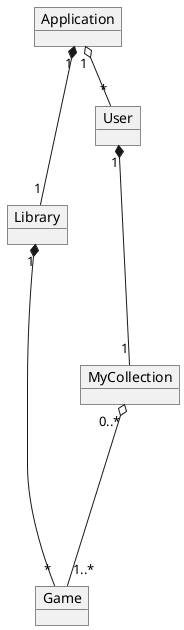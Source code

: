 @startuml 'Domæne model US1+2'
'Alt+D = preview

object Application
object Library
object MyCollection
object Game
object User

'An application contains (must have) one library and can have one user
Application "1" *-- "1" Library
Application "1" o-- "*" User

'A user contains (must have) one myCollection
User "1" *---- "1" MyCollection

'The MyCollection can have many games and a game can be in many collections
MyCollection "0..*" o---- "1..*" Game

'A Library must have games
Library "1" *---- "*" Game

@enduml

implements ..|>
extends <|-- (is-a)
composition *-- (must-have)
Aggregation o-- (can-have)
Associering <-- (knows-of)
Dependency ..> (uses)
